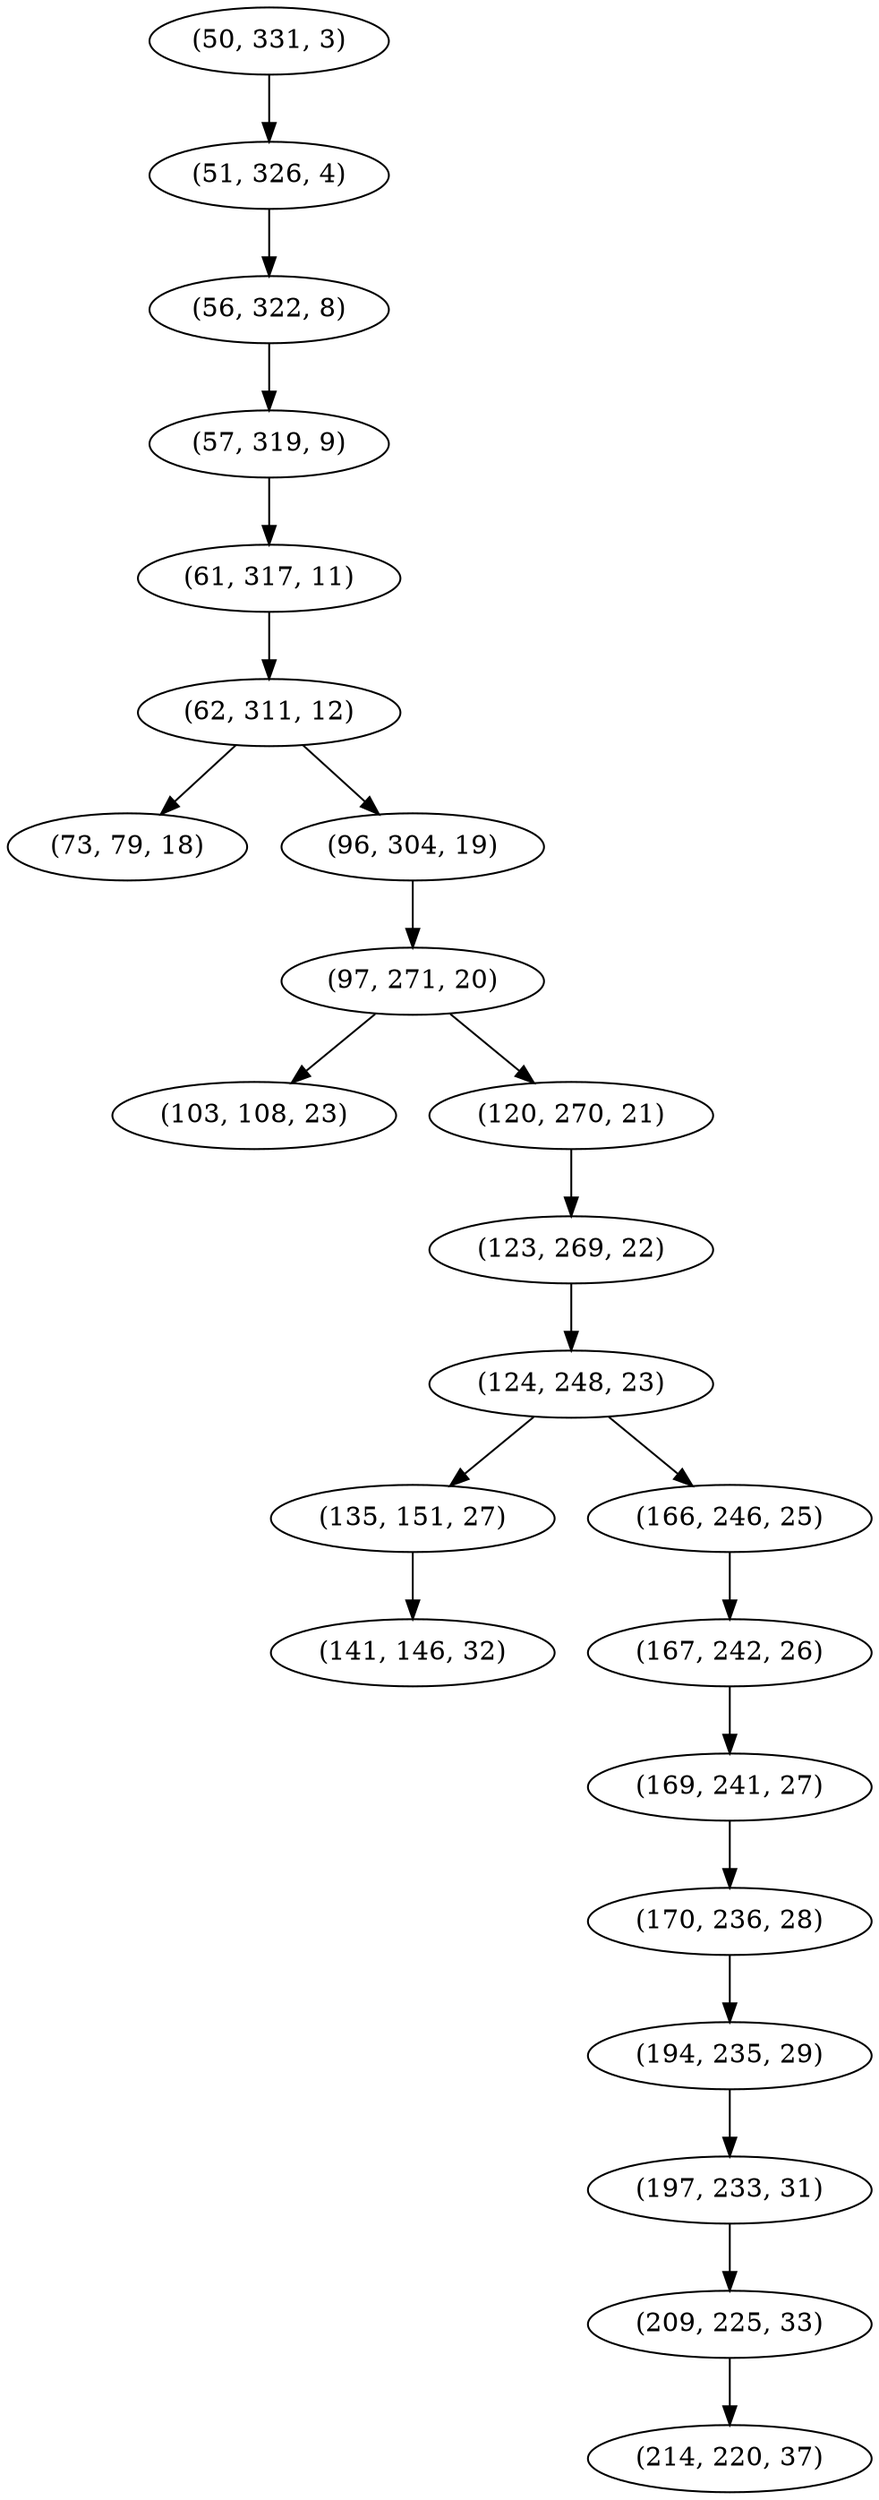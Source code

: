 digraph tree {
    "(50, 331, 3)";
    "(51, 326, 4)";
    "(56, 322, 8)";
    "(57, 319, 9)";
    "(61, 317, 11)";
    "(62, 311, 12)";
    "(73, 79, 18)";
    "(96, 304, 19)";
    "(97, 271, 20)";
    "(103, 108, 23)";
    "(120, 270, 21)";
    "(123, 269, 22)";
    "(124, 248, 23)";
    "(135, 151, 27)";
    "(141, 146, 32)";
    "(166, 246, 25)";
    "(167, 242, 26)";
    "(169, 241, 27)";
    "(170, 236, 28)";
    "(194, 235, 29)";
    "(197, 233, 31)";
    "(209, 225, 33)";
    "(214, 220, 37)";
    "(50, 331, 3)" -> "(51, 326, 4)";
    "(51, 326, 4)" -> "(56, 322, 8)";
    "(56, 322, 8)" -> "(57, 319, 9)";
    "(57, 319, 9)" -> "(61, 317, 11)";
    "(61, 317, 11)" -> "(62, 311, 12)";
    "(62, 311, 12)" -> "(73, 79, 18)";
    "(62, 311, 12)" -> "(96, 304, 19)";
    "(96, 304, 19)" -> "(97, 271, 20)";
    "(97, 271, 20)" -> "(103, 108, 23)";
    "(97, 271, 20)" -> "(120, 270, 21)";
    "(120, 270, 21)" -> "(123, 269, 22)";
    "(123, 269, 22)" -> "(124, 248, 23)";
    "(124, 248, 23)" -> "(135, 151, 27)";
    "(124, 248, 23)" -> "(166, 246, 25)";
    "(135, 151, 27)" -> "(141, 146, 32)";
    "(166, 246, 25)" -> "(167, 242, 26)";
    "(167, 242, 26)" -> "(169, 241, 27)";
    "(169, 241, 27)" -> "(170, 236, 28)";
    "(170, 236, 28)" -> "(194, 235, 29)";
    "(194, 235, 29)" -> "(197, 233, 31)";
    "(197, 233, 31)" -> "(209, 225, 33)";
    "(209, 225, 33)" -> "(214, 220, 37)";
}
